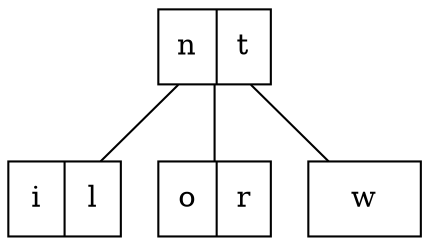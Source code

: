 strict graph {
node [shape=record];
node_0x56503e2c6df0 [label="n|t"];
node_0x56503e2c6f50 [label="i|l"];
node_0x56503e2c6df0 -- node_0x56503e2c6f50
node_0x56503e2c7150 [label="o|r"];
node_0x56503e2c6df0 -- node_0x56503e2c7150
node_0x56503e2c71b0 [label="w"];
node_0x56503e2c6df0 -- node_0x56503e2c71b0
}

